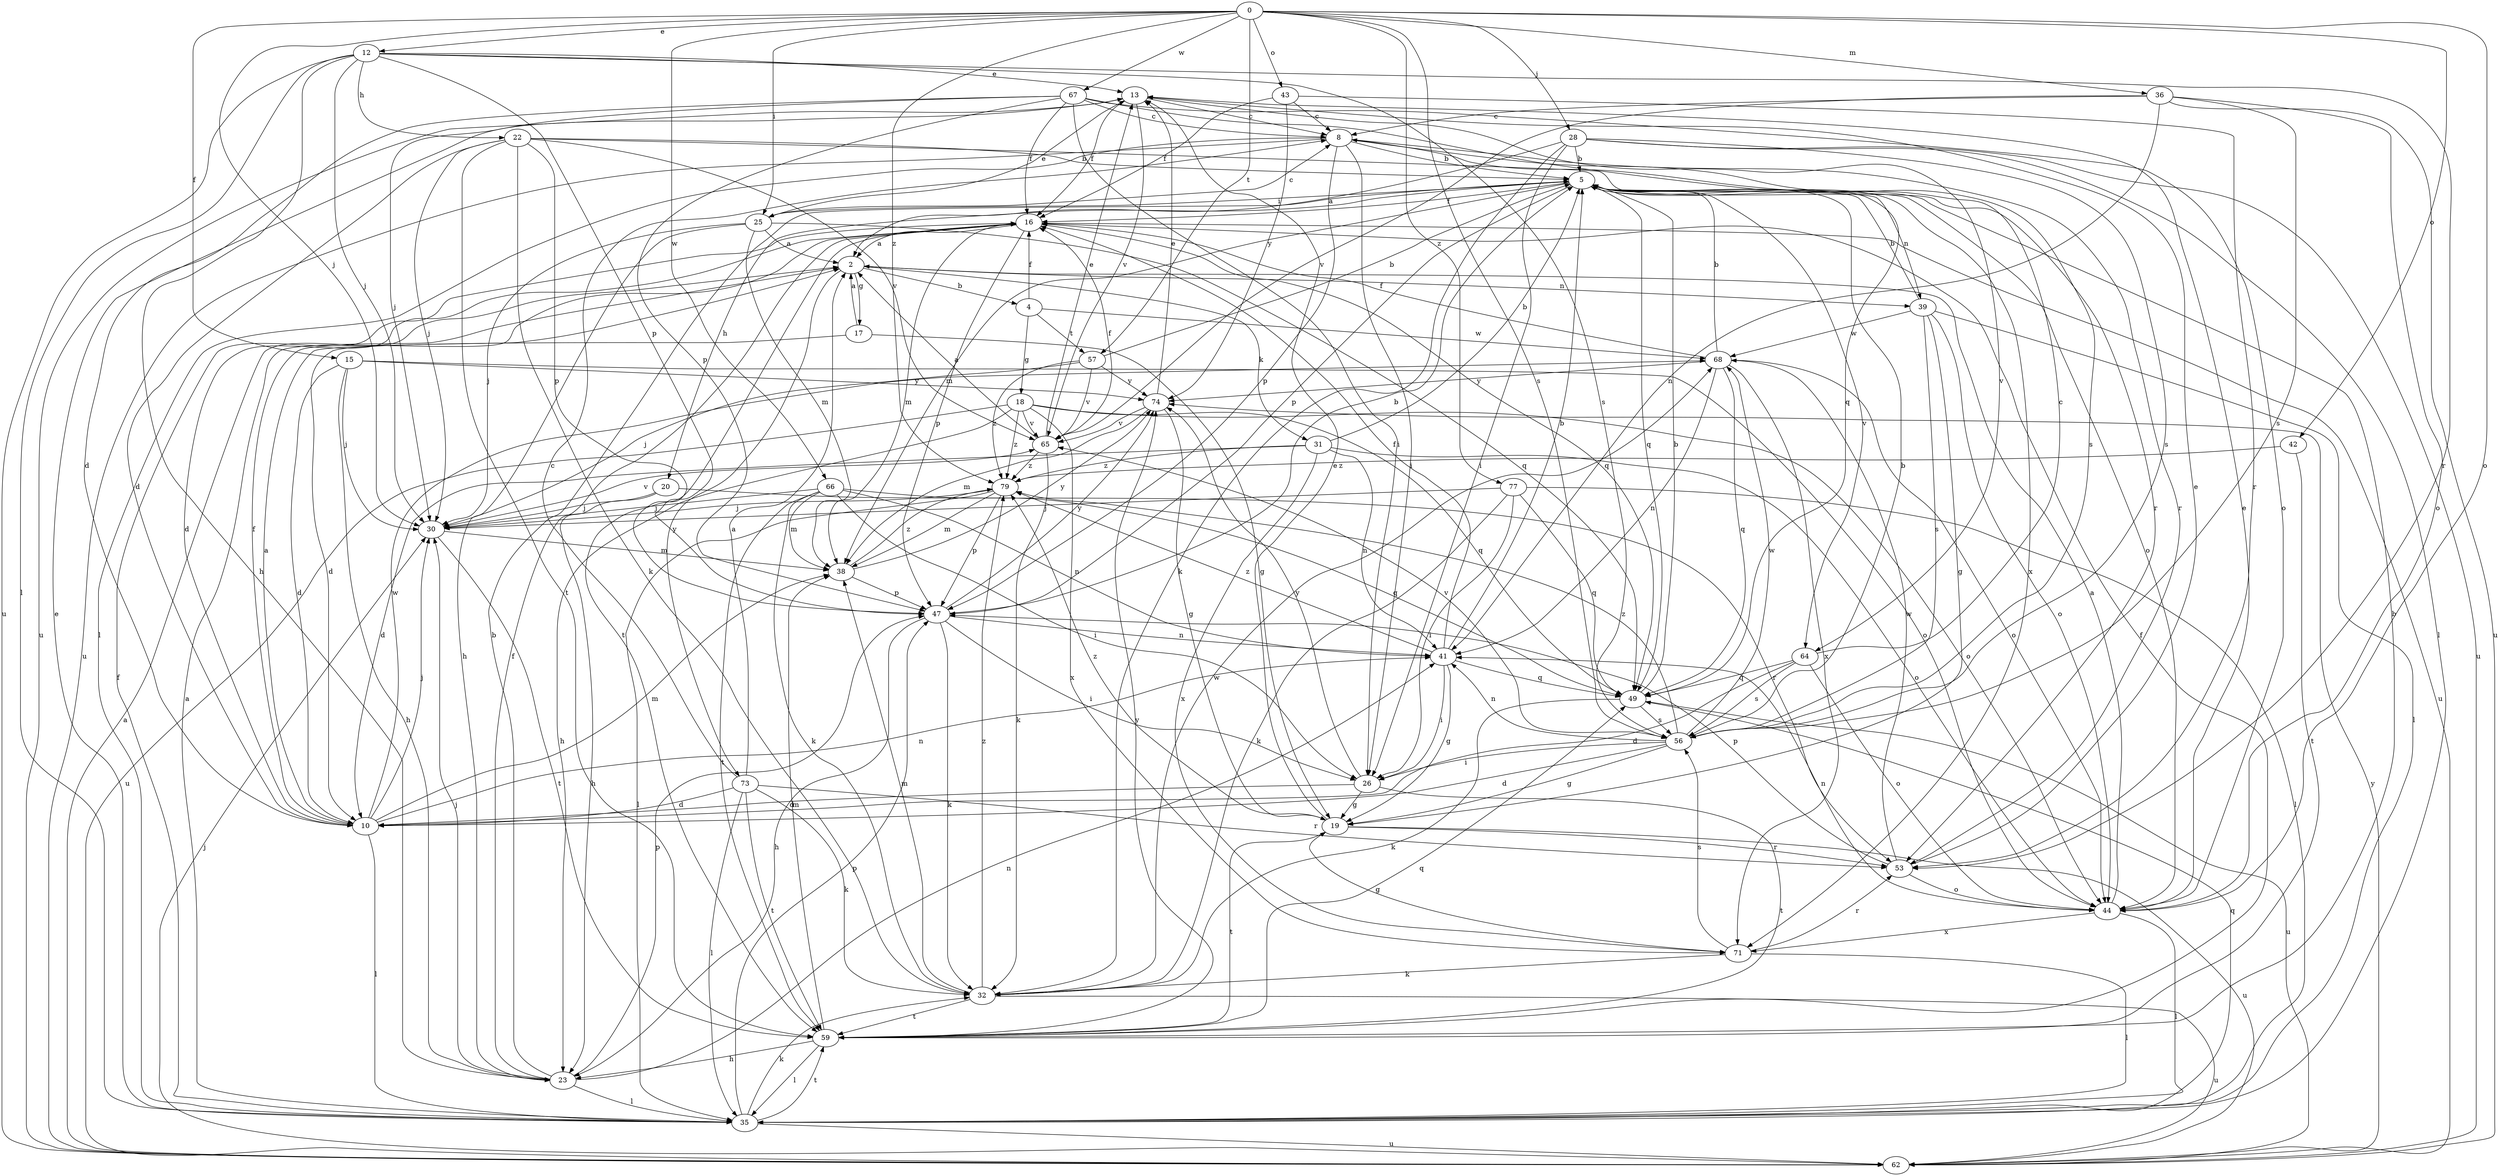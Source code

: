 strict digraph  {
0;
2;
4;
5;
8;
10;
12;
13;
15;
16;
17;
18;
19;
20;
22;
23;
25;
26;
28;
30;
31;
32;
35;
36;
38;
39;
41;
42;
43;
44;
47;
49;
53;
56;
57;
59;
62;
64;
65;
66;
67;
68;
71;
73;
74;
77;
79;
0 -> 12  [label=e];
0 -> 15  [label=f];
0 -> 25  [label=i];
0 -> 28  [label=j];
0 -> 30  [label=j];
0 -> 36  [label=m];
0 -> 42  [label=o];
0 -> 43  [label=o];
0 -> 44  [label=o];
0 -> 56  [label=s];
0 -> 57  [label=t];
0 -> 66  [label=w];
0 -> 67  [label=w];
0 -> 77  [label=z];
0 -> 79  [label=z];
2 -> 4  [label=b];
2 -> 17  [label=g];
2 -> 31  [label=k];
2 -> 39  [label=n];
2 -> 73  [label=y];
4 -> 16  [label=f];
4 -> 18  [label=g];
4 -> 57  [label=t];
4 -> 68  [label=w];
5 -> 16  [label=f];
5 -> 20  [label=h];
5 -> 25  [label=i];
5 -> 38  [label=m];
5 -> 39  [label=n];
5 -> 44  [label=o];
5 -> 47  [label=p];
5 -> 49  [label=q];
5 -> 64  [label=v];
5 -> 71  [label=x];
8 -> 5  [label=b];
8 -> 26  [label=i];
8 -> 35  [label=l];
8 -> 47  [label=p];
8 -> 53  [label=r];
8 -> 56  [label=s];
8 -> 62  [label=u];
10 -> 2  [label=a];
10 -> 16  [label=f];
10 -> 30  [label=j];
10 -> 35  [label=l];
10 -> 38  [label=m];
10 -> 41  [label=n];
10 -> 68  [label=w];
12 -> 13  [label=e];
12 -> 22  [label=h];
12 -> 23  [label=h];
12 -> 30  [label=j];
12 -> 35  [label=l];
12 -> 47  [label=p];
12 -> 53  [label=r];
12 -> 56  [label=s];
12 -> 62  [label=u];
13 -> 8  [label=c];
13 -> 16  [label=f];
13 -> 62  [label=u];
13 -> 64  [label=v];
13 -> 65  [label=v];
15 -> 10  [label=d];
15 -> 23  [label=h];
15 -> 30  [label=j];
15 -> 44  [label=o];
15 -> 74  [label=y];
16 -> 2  [label=a];
16 -> 10  [label=d];
16 -> 38  [label=m];
16 -> 47  [label=p];
16 -> 49  [label=q];
16 -> 59  [label=t];
16 -> 62  [label=u];
17 -> 2  [label=a];
17 -> 10  [label=d];
17 -> 19  [label=g];
18 -> 23  [label=h];
18 -> 44  [label=o];
18 -> 49  [label=q];
18 -> 62  [label=u];
18 -> 65  [label=v];
18 -> 71  [label=x];
18 -> 79  [label=z];
19 -> 13  [label=e];
19 -> 53  [label=r];
19 -> 59  [label=t];
19 -> 62  [label=u];
19 -> 79  [label=z];
20 -> 23  [label=h];
20 -> 30  [label=j];
20 -> 53  [label=r];
22 -> 5  [label=b];
22 -> 10  [label=d];
22 -> 30  [label=j];
22 -> 32  [label=k];
22 -> 47  [label=p];
22 -> 53  [label=r];
22 -> 59  [label=t];
22 -> 65  [label=v];
23 -> 5  [label=b];
23 -> 16  [label=f];
23 -> 30  [label=j];
23 -> 35  [label=l];
23 -> 41  [label=n];
23 -> 47  [label=p];
25 -> 2  [label=a];
25 -> 8  [label=c];
25 -> 13  [label=e];
25 -> 23  [label=h];
25 -> 30  [label=j];
25 -> 38  [label=m];
25 -> 49  [label=q];
26 -> 10  [label=d];
26 -> 19  [label=g];
26 -> 59  [label=t];
26 -> 74  [label=y];
28 -> 2  [label=a];
28 -> 5  [label=b];
28 -> 26  [label=i];
28 -> 32  [label=k];
28 -> 35  [label=l];
28 -> 56  [label=s];
28 -> 62  [label=u];
30 -> 38  [label=m];
30 -> 59  [label=t];
30 -> 65  [label=v];
31 -> 5  [label=b];
31 -> 10  [label=d];
31 -> 41  [label=n];
31 -> 44  [label=o];
31 -> 71  [label=x];
31 -> 79  [label=z];
32 -> 38  [label=m];
32 -> 59  [label=t];
32 -> 62  [label=u];
32 -> 68  [label=w];
32 -> 79  [label=z];
35 -> 2  [label=a];
35 -> 13  [label=e];
35 -> 16  [label=f];
35 -> 32  [label=k];
35 -> 47  [label=p];
35 -> 49  [label=q];
35 -> 59  [label=t];
35 -> 62  [label=u];
36 -> 8  [label=c];
36 -> 41  [label=n];
36 -> 44  [label=o];
36 -> 56  [label=s];
36 -> 62  [label=u];
36 -> 65  [label=v];
38 -> 47  [label=p];
38 -> 74  [label=y];
38 -> 79  [label=z];
39 -> 5  [label=b];
39 -> 19  [label=g];
39 -> 35  [label=l];
39 -> 44  [label=o];
39 -> 56  [label=s];
39 -> 68  [label=w];
41 -> 5  [label=b];
41 -> 16  [label=f];
41 -> 19  [label=g];
41 -> 26  [label=i];
41 -> 49  [label=q];
41 -> 79  [label=z];
42 -> 59  [label=t];
42 -> 79  [label=z];
43 -> 8  [label=c];
43 -> 16  [label=f];
43 -> 53  [label=r];
43 -> 74  [label=y];
44 -> 2  [label=a];
44 -> 13  [label=e];
44 -> 35  [label=l];
44 -> 41  [label=n];
44 -> 71  [label=x];
47 -> 5  [label=b];
47 -> 23  [label=h];
47 -> 26  [label=i];
47 -> 32  [label=k];
47 -> 41  [label=n];
47 -> 74  [label=y];
49 -> 5  [label=b];
49 -> 32  [label=k];
49 -> 56  [label=s];
49 -> 62  [label=u];
53 -> 13  [label=e];
53 -> 44  [label=o];
53 -> 47  [label=p];
53 -> 68  [label=w];
56 -> 5  [label=b];
56 -> 10  [label=d];
56 -> 19  [label=g];
56 -> 26  [label=i];
56 -> 41  [label=n];
56 -> 65  [label=v];
56 -> 68  [label=w];
56 -> 79  [label=z];
57 -> 5  [label=b];
57 -> 30  [label=j];
57 -> 65  [label=v];
57 -> 74  [label=y];
57 -> 79  [label=z];
59 -> 5  [label=b];
59 -> 16  [label=f];
59 -> 23  [label=h];
59 -> 35  [label=l];
59 -> 38  [label=m];
59 -> 49  [label=q];
59 -> 74  [label=y];
62 -> 2  [label=a];
62 -> 30  [label=j];
62 -> 74  [label=y];
64 -> 8  [label=c];
64 -> 10  [label=d];
64 -> 44  [label=o];
64 -> 49  [label=q];
64 -> 56  [label=s];
65 -> 2  [label=a];
65 -> 13  [label=e];
65 -> 16  [label=f];
65 -> 32  [label=k];
65 -> 79  [label=z];
66 -> 26  [label=i];
66 -> 30  [label=j];
66 -> 32  [label=k];
66 -> 38  [label=m];
66 -> 41  [label=n];
66 -> 49  [label=q];
66 -> 59  [label=t];
67 -> 8  [label=c];
67 -> 10  [label=d];
67 -> 16  [label=f];
67 -> 26  [label=i];
67 -> 30  [label=j];
67 -> 44  [label=o];
67 -> 47  [label=p];
67 -> 49  [label=q];
68 -> 5  [label=b];
68 -> 16  [label=f];
68 -> 41  [label=n];
68 -> 44  [label=o];
68 -> 49  [label=q];
68 -> 71  [label=x];
68 -> 74  [label=y];
71 -> 19  [label=g];
71 -> 32  [label=k];
71 -> 35  [label=l];
71 -> 53  [label=r];
71 -> 56  [label=s];
73 -> 2  [label=a];
73 -> 8  [label=c];
73 -> 10  [label=d];
73 -> 32  [label=k];
73 -> 35  [label=l];
73 -> 53  [label=r];
73 -> 59  [label=t];
74 -> 13  [label=e];
74 -> 19  [label=g];
74 -> 38  [label=m];
74 -> 65  [label=v];
77 -> 26  [label=i];
77 -> 30  [label=j];
77 -> 32  [label=k];
77 -> 35  [label=l];
77 -> 49  [label=q];
79 -> 30  [label=j];
79 -> 35  [label=l];
79 -> 38  [label=m];
79 -> 47  [label=p];
}
